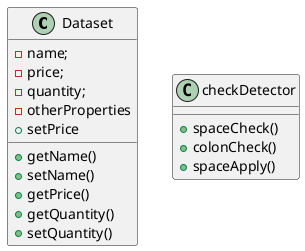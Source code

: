 @startuml
'https://plantuml.com/class-diagram


class Dataset {
    -name;
    -price;
    -quantity;
    -otherProperties
    +getName()
    +setName()
    +getPrice()
    +setPrice
    +getQuantity()
    +setQuantity()
}

class checkDetector {
    +spaceCheck()
    +colonCheck()
    +spaceApply()
}

@enduml